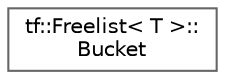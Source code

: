 digraph "类继承关系图"
{
 // LATEX_PDF_SIZE
  bgcolor="transparent";
  edge [fontname=Helvetica,fontsize=10,labelfontname=Helvetica,labelfontsize=10];
  node [fontname=Helvetica,fontsize=10,shape=box,height=0.2,width=0.4];
  rankdir="LR";
  Node0 [id="Node000000",label="tf::Freelist\< T \>::\lBucket",height=0.2,width=0.4,color="grey40", fillcolor="white", style="filled",URL="$structtf_1_1_freelist_1_1_bucket.html",tooltip=" "];
}
